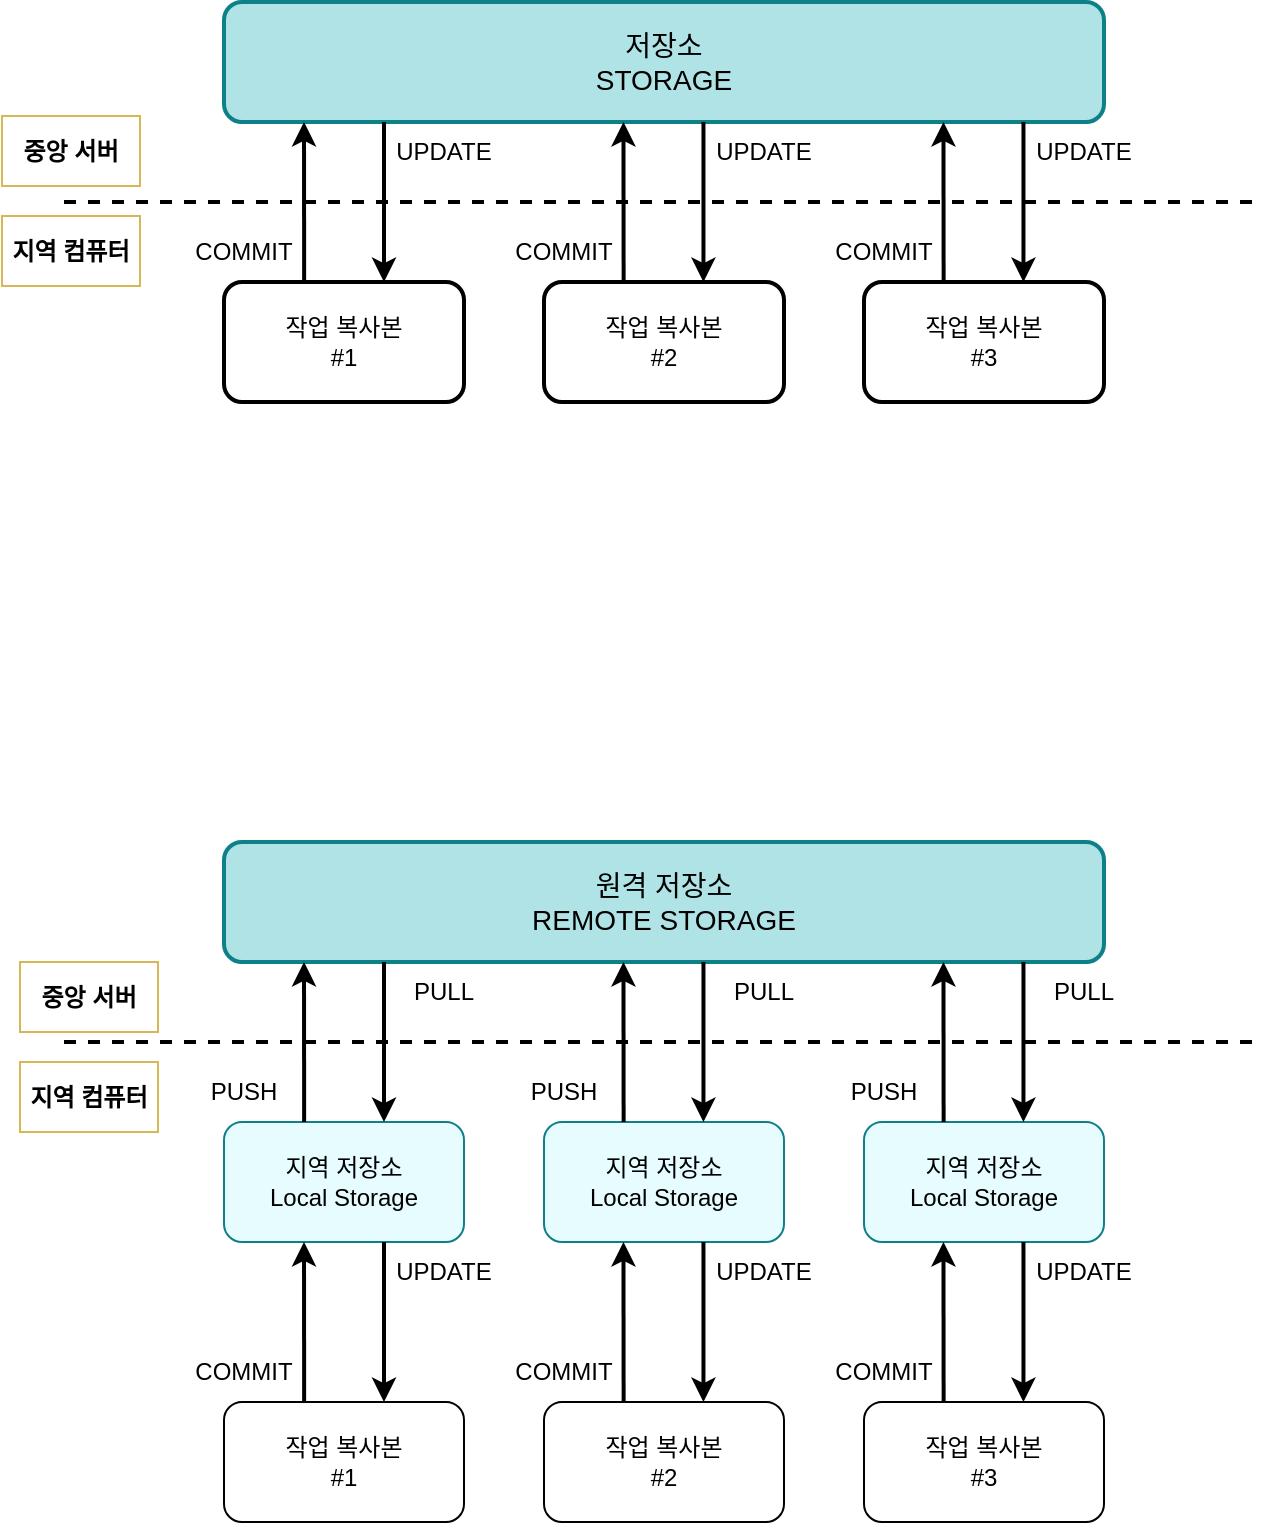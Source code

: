 <mxfile version="24.7.17">
  <diagram name="페이지-1" id="RvLvwR7_8g4tjKNZpnvm">
    <mxGraphModel dx="1098" dy="868" grid="0" gridSize="10" guides="1" tooltips="1" connect="1" arrows="1" fold="1" page="1" pageScale="1" pageWidth="827" pageHeight="1169" math="0" shadow="0">
      <root>
        <mxCell id="0" />
        <mxCell id="1" parent="0" />
        <mxCell id="jZzelzvEruOumM0avh6D-1" value="저장소&lt;div style=&quot;font-size: 14px;&quot;&gt;STORAGE&lt;/div&gt;" style="rounded=1;whiteSpace=wrap;html=1;fillColor=#b0e3e6;strokeColor=#0e8088;strokeWidth=2;fontSize=14;" parent="1" vertex="1">
          <mxGeometry x="200" y="60" width="440" height="60" as="geometry" />
        </mxCell>
        <mxCell id="jZzelzvEruOumM0avh6D-2" value="작업 복사본&lt;div&gt;#1&lt;/div&gt;" style="rounded=1;whiteSpace=wrap;html=1;strokeWidth=2;" parent="1" vertex="1">
          <mxGeometry x="200" y="200" width="120" height="60" as="geometry" />
        </mxCell>
        <mxCell id="jZzelzvEruOumM0avh6D-3" value="작업 복사본&lt;div&gt;#2&lt;/div&gt;" style="rounded=1;whiteSpace=wrap;html=1;strokeWidth=2;" parent="1" vertex="1">
          <mxGeometry x="360" y="200" width="120" height="60" as="geometry" />
        </mxCell>
        <mxCell id="jZzelzvEruOumM0avh6D-4" value="작업 복사본&lt;div&gt;#3&lt;/div&gt;" style="rounded=1;whiteSpace=wrap;html=1;strokeWidth=2;" parent="1" vertex="1">
          <mxGeometry x="520" y="200" width="120" height="60" as="geometry" />
        </mxCell>
        <mxCell id="jZzelzvEruOumM0avh6D-5" value="" style="endArrow=none;dashed=1;html=1;rounded=0;strokeWidth=2;" parent="1" edge="1">
          <mxGeometry width="50" height="50" relative="1" as="geometry">
            <mxPoint x="120" y="160" as="sourcePoint" />
            <mxPoint x="720" y="160" as="targetPoint" />
          </mxGeometry>
        </mxCell>
        <mxCell id="jZzelzvEruOumM0avh6D-20" value="" style="endArrow=classic;html=1;rounded=0;strokeWidth=2;exitX=0.25;exitY=0;exitDx=0;exitDy=0;entryX=0.068;entryY=1;entryDx=0;entryDy=0;entryPerimeter=0;" parent="1" edge="1">
          <mxGeometry width="50" height="50" relative="1" as="geometry">
            <mxPoint x="240.08" y="200" as="sourcePoint" />
            <mxPoint x="240.0" y="120" as="targetPoint" />
          </mxGeometry>
        </mxCell>
        <mxCell id="jZzelzvEruOumM0avh6D-21" value="" style="endArrow=classic;html=1;rounded=0;strokeWidth=2;exitX=0.25;exitY=0;exitDx=0;exitDy=0;entryX=0.068;entryY=1;entryDx=0;entryDy=0;entryPerimeter=0;" parent="1" edge="1">
          <mxGeometry width="50" height="50" relative="1" as="geometry">
            <mxPoint x="280" y="120" as="sourcePoint" />
            <mxPoint x="280" y="200" as="targetPoint" />
          </mxGeometry>
        </mxCell>
        <mxCell id="jZzelzvEruOumM0avh6D-22" value="" style="endArrow=classic;html=1;rounded=0;strokeWidth=2;exitX=0.25;exitY=0;exitDx=0;exitDy=0;entryX=0.068;entryY=1;entryDx=0;entryDy=0;entryPerimeter=0;" parent="1" edge="1">
          <mxGeometry width="50" height="50" relative="1" as="geometry">
            <mxPoint x="399.81" y="200" as="sourcePoint" />
            <mxPoint x="399.73" y="120" as="targetPoint" />
          </mxGeometry>
        </mxCell>
        <mxCell id="jZzelzvEruOumM0avh6D-23" value="" style="endArrow=classic;html=1;rounded=0;strokeWidth=2;exitX=0.25;exitY=0;exitDx=0;exitDy=0;entryX=0.068;entryY=1;entryDx=0;entryDy=0;entryPerimeter=0;" parent="1" edge="1">
          <mxGeometry width="50" height="50" relative="1" as="geometry">
            <mxPoint x="439.73" y="120" as="sourcePoint" />
            <mxPoint x="439.73" y="200" as="targetPoint" />
          </mxGeometry>
        </mxCell>
        <mxCell id="jZzelzvEruOumM0avh6D-24" value="" style="endArrow=classic;html=1;rounded=0;strokeWidth=2;exitX=0.25;exitY=0;exitDx=0;exitDy=0;entryX=0.068;entryY=1;entryDx=0;entryDy=0;entryPerimeter=0;" parent="1" edge="1">
          <mxGeometry width="50" height="50" relative="1" as="geometry">
            <mxPoint x="559.81" y="200" as="sourcePoint" />
            <mxPoint x="559.73" y="120" as="targetPoint" />
          </mxGeometry>
        </mxCell>
        <mxCell id="jZzelzvEruOumM0avh6D-25" value="" style="endArrow=classic;html=1;rounded=0;strokeWidth=2;exitX=0.25;exitY=0;exitDx=0;exitDy=0;entryX=0.068;entryY=1;entryDx=0;entryDy=0;entryPerimeter=0;" parent="1" edge="1">
          <mxGeometry width="50" height="50" relative="1" as="geometry">
            <mxPoint x="599.73" y="120" as="sourcePoint" />
            <mxPoint x="599.73" y="200" as="targetPoint" />
          </mxGeometry>
        </mxCell>
        <mxCell id="jZzelzvEruOumM0avh6D-26" value="COMMIT" style="text;strokeColor=none;align=center;fillColor=none;html=1;verticalAlign=middle;whiteSpace=wrap;rounded=0;" parent="1" vertex="1">
          <mxGeometry x="180" y="170" width="60" height="30" as="geometry" />
        </mxCell>
        <mxCell id="jZzelzvEruOumM0avh6D-27" value="UPDATE" style="text;strokeColor=none;align=center;fillColor=none;html=1;verticalAlign=middle;whiteSpace=wrap;rounded=0;" parent="1" vertex="1">
          <mxGeometry x="280" y="120" width="60" height="30" as="geometry" />
        </mxCell>
        <mxCell id="jZzelzvEruOumM0avh6D-28" value="COMMIT" style="text;strokeColor=none;align=center;fillColor=none;html=1;verticalAlign=middle;whiteSpace=wrap;rounded=0;" parent="1" vertex="1">
          <mxGeometry x="340" y="170" width="60" height="30" as="geometry" />
        </mxCell>
        <mxCell id="jZzelzvEruOumM0avh6D-29" value="UPDATE" style="text;strokeColor=none;align=center;fillColor=none;html=1;verticalAlign=middle;whiteSpace=wrap;rounded=0;" parent="1" vertex="1">
          <mxGeometry x="440" y="120" width="60" height="30" as="geometry" />
        </mxCell>
        <mxCell id="jZzelzvEruOumM0avh6D-30" value="COMMIT" style="text;strokeColor=none;align=center;fillColor=none;html=1;verticalAlign=middle;whiteSpace=wrap;rounded=0;" parent="1" vertex="1">
          <mxGeometry x="500" y="170" width="60" height="30" as="geometry" />
        </mxCell>
        <mxCell id="jZzelzvEruOumM0avh6D-31" value="UPDATE" style="text;strokeColor=none;align=center;fillColor=none;html=1;verticalAlign=middle;whiteSpace=wrap;rounded=0;" parent="1" vertex="1">
          <mxGeometry x="600" y="120" width="60" height="30" as="geometry" />
        </mxCell>
        <mxCell id="jZzelzvEruOumM0avh6D-32" value="원격 저장소&lt;div style=&quot;font-size: 14px;&quot;&gt;REMOTE STORAGE&lt;/div&gt;" style="rounded=1;whiteSpace=wrap;html=1;fillColor=#b0e3e6;strokeColor=#0e8088;strokeWidth=2;fontSize=14;" parent="1" vertex="1">
          <mxGeometry x="200" y="480" width="440" height="60" as="geometry" />
        </mxCell>
        <mxCell id="jZzelzvEruOumM0avh6D-33" value="지역 저장소&lt;div&gt;Local Storage&lt;/div&gt;" style="rounded=1;whiteSpace=wrap;html=1;fillColor=#E6FCFF;strokeColor=#0e8088;" parent="1" vertex="1">
          <mxGeometry x="200" y="620" width="120" height="60" as="geometry" />
        </mxCell>
        <mxCell id="jZzelzvEruOumM0avh6D-34" value="지역 저장소&lt;div&gt;Local Storage&lt;/div&gt;" style="rounded=1;whiteSpace=wrap;html=1;fillColor=#E6FCFF;strokeColor=#0e8088;" parent="1" vertex="1">
          <mxGeometry x="360" y="620" width="120" height="60" as="geometry" />
        </mxCell>
        <mxCell id="jZzelzvEruOumM0avh6D-35" value="지역 저장소&lt;div&gt;Local Storage&lt;/div&gt;" style="rounded=1;whiteSpace=wrap;html=1;fillColor=#E6FCFF;strokeColor=#0e8088;" parent="1" vertex="1">
          <mxGeometry x="520" y="620" width="120" height="60" as="geometry" />
        </mxCell>
        <mxCell id="jZzelzvEruOumM0avh6D-36" value="" style="endArrow=none;dashed=1;html=1;rounded=0;strokeWidth=2;" parent="1" edge="1">
          <mxGeometry width="50" height="50" relative="1" as="geometry">
            <mxPoint x="120" y="580" as="sourcePoint" />
            <mxPoint x="720" y="580" as="targetPoint" />
          </mxGeometry>
        </mxCell>
        <mxCell id="jZzelzvEruOumM0avh6D-37" value="" style="endArrow=classic;html=1;rounded=0;strokeWidth=2;exitX=0.25;exitY=0;exitDx=0;exitDy=0;entryX=0.068;entryY=1;entryDx=0;entryDy=0;entryPerimeter=0;" parent="1" edge="1">
          <mxGeometry width="50" height="50" relative="1" as="geometry">
            <mxPoint x="240.08" y="620" as="sourcePoint" />
            <mxPoint x="240.0" y="540" as="targetPoint" />
          </mxGeometry>
        </mxCell>
        <mxCell id="jZzelzvEruOumM0avh6D-38" value="" style="endArrow=classic;html=1;rounded=0;strokeWidth=2;exitX=0.25;exitY=0;exitDx=0;exitDy=0;entryX=0.068;entryY=1;entryDx=0;entryDy=0;entryPerimeter=0;" parent="1" edge="1">
          <mxGeometry width="50" height="50" relative="1" as="geometry">
            <mxPoint x="280" y="540" as="sourcePoint" />
            <mxPoint x="280" y="620" as="targetPoint" />
          </mxGeometry>
        </mxCell>
        <mxCell id="jZzelzvEruOumM0avh6D-39" value="" style="endArrow=classic;html=1;rounded=0;strokeWidth=2;exitX=0.25;exitY=0;exitDx=0;exitDy=0;entryX=0.068;entryY=1;entryDx=0;entryDy=0;entryPerimeter=0;" parent="1" edge="1">
          <mxGeometry width="50" height="50" relative="1" as="geometry">
            <mxPoint x="399.81" y="620" as="sourcePoint" />
            <mxPoint x="399.73" y="540" as="targetPoint" />
          </mxGeometry>
        </mxCell>
        <mxCell id="jZzelzvEruOumM0avh6D-40" value="" style="endArrow=classic;html=1;rounded=0;strokeWidth=2;exitX=0.25;exitY=0;exitDx=0;exitDy=0;entryX=0.068;entryY=1;entryDx=0;entryDy=0;entryPerimeter=0;" parent="1" edge="1">
          <mxGeometry width="50" height="50" relative="1" as="geometry">
            <mxPoint x="439.73" y="540" as="sourcePoint" />
            <mxPoint x="439.73" y="620" as="targetPoint" />
          </mxGeometry>
        </mxCell>
        <mxCell id="jZzelzvEruOumM0avh6D-41" value="" style="endArrow=classic;html=1;rounded=0;strokeWidth=2;exitX=0.25;exitY=0;exitDx=0;exitDy=0;entryX=0.068;entryY=1;entryDx=0;entryDy=0;entryPerimeter=0;" parent="1" edge="1">
          <mxGeometry width="50" height="50" relative="1" as="geometry">
            <mxPoint x="559.81" y="620" as="sourcePoint" />
            <mxPoint x="559.73" y="540" as="targetPoint" />
          </mxGeometry>
        </mxCell>
        <mxCell id="jZzelzvEruOumM0avh6D-42" value="" style="endArrow=classic;html=1;rounded=0;strokeWidth=2;exitX=0.25;exitY=0;exitDx=0;exitDy=0;entryX=0.068;entryY=1;entryDx=0;entryDy=0;entryPerimeter=0;" parent="1" edge="1">
          <mxGeometry width="50" height="50" relative="1" as="geometry">
            <mxPoint x="599.73" y="540" as="sourcePoint" />
            <mxPoint x="599.73" y="620" as="targetPoint" />
          </mxGeometry>
        </mxCell>
        <mxCell id="jZzelzvEruOumM0avh6D-43" value="PUSH" style="text;strokeColor=none;align=center;fillColor=none;html=1;verticalAlign=middle;whiteSpace=wrap;rounded=0;" parent="1" vertex="1">
          <mxGeometry x="180" y="590" width="60" height="30" as="geometry" />
        </mxCell>
        <mxCell id="jZzelzvEruOumM0avh6D-44" value="PULL" style="text;strokeColor=none;align=center;fillColor=none;html=1;verticalAlign=middle;whiteSpace=wrap;rounded=0;" parent="1" vertex="1">
          <mxGeometry x="280" y="540" width="60" height="30" as="geometry" />
        </mxCell>
        <mxCell id="jZzelzvEruOumM0avh6D-45" value="PUSH" style="text;strokeColor=none;align=center;fillColor=none;html=1;verticalAlign=middle;whiteSpace=wrap;rounded=0;" parent="1" vertex="1">
          <mxGeometry x="340" y="590" width="60" height="30" as="geometry" />
        </mxCell>
        <mxCell id="jZzelzvEruOumM0avh6D-46" value="PULL" style="text;strokeColor=none;align=center;fillColor=none;html=1;verticalAlign=middle;whiteSpace=wrap;rounded=0;" parent="1" vertex="1">
          <mxGeometry x="440" y="540" width="60" height="30" as="geometry" />
        </mxCell>
        <mxCell id="jZzelzvEruOumM0avh6D-47" value="PUSH" style="text;strokeColor=none;align=center;fillColor=none;html=1;verticalAlign=middle;whiteSpace=wrap;rounded=0;" parent="1" vertex="1">
          <mxGeometry x="500" y="590" width="60" height="30" as="geometry" />
        </mxCell>
        <mxCell id="jZzelzvEruOumM0avh6D-48" value="PULL" style="text;strokeColor=none;align=center;fillColor=none;html=1;verticalAlign=middle;whiteSpace=wrap;rounded=0;" parent="1" vertex="1">
          <mxGeometry x="600" y="540" width="60" height="30" as="geometry" />
        </mxCell>
        <mxCell id="jZzelzvEruOumM0avh6D-49" value="작업 복사본&lt;div&gt;#1&lt;/div&gt;" style="rounded=1;whiteSpace=wrap;html=1;" parent="1" vertex="1">
          <mxGeometry x="200" y="760" width="120" height="60" as="geometry" />
        </mxCell>
        <mxCell id="jZzelzvEruOumM0avh6D-50" value="작업 복사본&lt;div&gt;#2&lt;/div&gt;" style="rounded=1;whiteSpace=wrap;html=1;" parent="1" vertex="1">
          <mxGeometry x="360" y="760" width="120" height="60" as="geometry" />
        </mxCell>
        <mxCell id="jZzelzvEruOumM0avh6D-51" value="작업 복사본&lt;div&gt;#3&lt;/div&gt;" style="rounded=1;whiteSpace=wrap;html=1;" parent="1" vertex="1">
          <mxGeometry x="520" y="760" width="120" height="60" as="geometry" />
        </mxCell>
        <mxCell id="jZzelzvEruOumM0avh6D-52" value="" style="endArrow=classic;html=1;rounded=0;strokeWidth=2;exitX=0.25;exitY=0;exitDx=0;exitDy=0;entryX=0.068;entryY=1;entryDx=0;entryDy=0;entryPerimeter=0;" parent="1" edge="1">
          <mxGeometry width="50" height="50" relative="1" as="geometry">
            <mxPoint x="240.08" y="760" as="sourcePoint" />
            <mxPoint x="240.0" y="680" as="targetPoint" />
          </mxGeometry>
        </mxCell>
        <mxCell id="jZzelzvEruOumM0avh6D-53" value="" style="endArrow=classic;html=1;rounded=0;strokeWidth=2;exitX=0.25;exitY=0;exitDx=0;exitDy=0;entryX=0.068;entryY=1;entryDx=0;entryDy=0;entryPerimeter=0;" parent="1" edge="1">
          <mxGeometry width="50" height="50" relative="1" as="geometry">
            <mxPoint x="280" y="680" as="sourcePoint" />
            <mxPoint x="280" y="760" as="targetPoint" />
          </mxGeometry>
        </mxCell>
        <mxCell id="jZzelzvEruOumM0avh6D-54" value="" style="endArrow=classic;html=1;rounded=0;strokeWidth=2;exitX=0.25;exitY=0;exitDx=0;exitDy=0;entryX=0.068;entryY=1;entryDx=0;entryDy=0;entryPerimeter=0;" parent="1" edge="1">
          <mxGeometry width="50" height="50" relative="1" as="geometry">
            <mxPoint x="399.81" y="760" as="sourcePoint" />
            <mxPoint x="399.73" y="680" as="targetPoint" />
          </mxGeometry>
        </mxCell>
        <mxCell id="jZzelzvEruOumM0avh6D-55" value="" style="endArrow=classic;html=1;rounded=0;strokeWidth=2;exitX=0.25;exitY=0;exitDx=0;exitDy=0;entryX=0.068;entryY=1;entryDx=0;entryDy=0;entryPerimeter=0;" parent="1" edge="1">
          <mxGeometry width="50" height="50" relative="1" as="geometry">
            <mxPoint x="439.73" y="680" as="sourcePoint" />
            <mxPoint x="439.73" y="760" as="targetPoint" />
          </mxGeometry>
        </mxCell>
        <mxCell id="jZzelzvEruOumM0avh6D-56" value="" style="endArrow=classic;html=1;rounded=0;strokeWidth=2;exitX=0.25;exitY=0;exitDx=0;exitDy=0;entryX=0.068;entryY=1;entryDx=0;entryDy=0;entryPerimeter=0;" parent="1" edge="1">
          <mxGeometry width="50" height="50" relative="1" as="geometry">
            <mxPoint x="559.81" y="760" as="sourcePoint" />
            <mxPoint x="559.73" y="680" as="targetPoint" />
          </mxGeometry>
        </mxCell>
        <mxCell id="jZzelzvEruOumM0avh6D-57" value="" style="endArrow=classic;html=1;rounded=0;strokeWidth=2;exitX=0.25;exitY=0;exitDx=0;exitDy=0;entryX=0.068;entryY=1;entryDx=0;entryDy=0;entryPerimeter=0;" parent="1" edge="1">
          <mxGeometry width="50" height="50" relative="1" as="geometry">
            <mxPoint x="599.73" y="680" as="sourcePoint" />
            <mxPoint x="599.73" y="760" as="targetPoint" />
          </mxGeometry>
        </mxCell>
        <mxCell id="jZzelzvEruOumM0avh6D-58" value="COMMIT" style="text;strokeColor=none;align=center;fillColor=none;html=1;verticalAlign=middle;whiteSpace=wrap;rounded=0;" parent="1" vertex="1">
          <mxGeometry x="180" y="730" width="60" height="30" as="geometry" />
        </mxCell>
        <mxCell id="jZzelzvEruOumM0avh6D-59" value="UPDATE" style="text;strokeColor=none;align=center;fillColor=none;html=1;verticalAlign=middle;whiteSpace=wrap;rounded=0;" parent="1" vertex="1">
          <mxGeometry x="280" y="680" width="60" height="30" as="geometry" />
        </mxCell>
        <mxCell id="jZzelzvEruOumM0avh6D-60" value="COMMIT" style="text;strokeColor=none;align=center;fillColor=none;html=1;verticalAlign=middle;whiteSpace=wrap;rounded=0;" parent="1" vertex="1">
          <mxGeometry x="340" y="730" width="60" height="30" as="geometry" />
        </mxCell>
        <mxCell id="jZzelzvEruOumM0avh6D-61" value="UPDATE" style="text;strokeColor=none;align=center;fillColor=none;html=1;verticalAlign=middle;whiteSpace=wrap;rounded=0;" parent="1" vertex="1">
          <mxGeometry x="440" y="680" width="60" height="30" as="geometry" />
        </mxCell>
        <mxCell id="jZzelzvEruOumM0avh6D-62" value="COMMIT" style="text;strokeColor=none;align=center;fillColor=none;html=1;verticalAlign=middle;whiteSpace=wrap;rounded=0;" parent="1" vertex="1">
          <mxGeometry x="500" y="730" width="60" height="30" as="geometry" />
        </mxCell>
        <mxCell id="jZzelzvEruOumM0avh6D-63" value="UPDATE" style="text;strokeColor=none;align=center;fillColor=none;html=1;verticalAlign=middle;whiteSpace=wrap;rounded=0;" parent="1" vertex="1">
          <mxGeometry x="600" y="680" width="60" height="30" as="geometry" />
        </mxCell>
        <mxCell id="LX7bWN09fBIWRZJ0kZVY-2" value="지역 컴퓨터" style="text;strokeColor=#d6b656;align=center;fillColor=none;html=1;verticalAlign=middle;whiteSpace=wrap;rounded=0;fontStyle=1;" vertex="1" parent="1">
          <mxGeometry x="89" y="167" width="69" height="35" as="geometry" />
        </mxCell>
        <mxCell id="LX7bWN09fBIWRZJ0kZVY-3" value="중앙 서버" style="text;strokeColor=#d6b656;align=center;fillColor=none;html=1;verticalAlign=middle;whiteSpace=wrap;rounded=0;fontStyle=1;" vertex="1" parent="1">
          <mxGeometry x="89" y="117" width="69" height="35" as="geometry" />
        </mxCell>
        <mxCell id="LX7bWN09fBIWRZJ0kZVY-4" value="지역 컴퓨터" style="text;strokeColor=#d6b656;align=center;fillColor=none;html=1;verticalAlign=middle;whiteSpace=wrap;rounded=0;fontStyle=1;" vertex="1" parent="1">
          <mxGeometry x="98" y="590" width="69" height="35" as="geometry" />
        </mxCell>
        <mxCell id="LX7bWN09fBIWRZJ0kZVY-5" value="중앙 서버" style="text;strokeColor=#d6b656;align=center;fillColor=none;html=1;verticalAlign=middle;whiteSpace=wrap;rounded=0;fontStyle=1;" vertex="1" parent="1">
          <mxGeometry x="98" y="540" width="69" height="35" as="geometry" />
        </mxCell>
      </root>
    </mxGraphModel>
  </diagram>
</mxfile>
